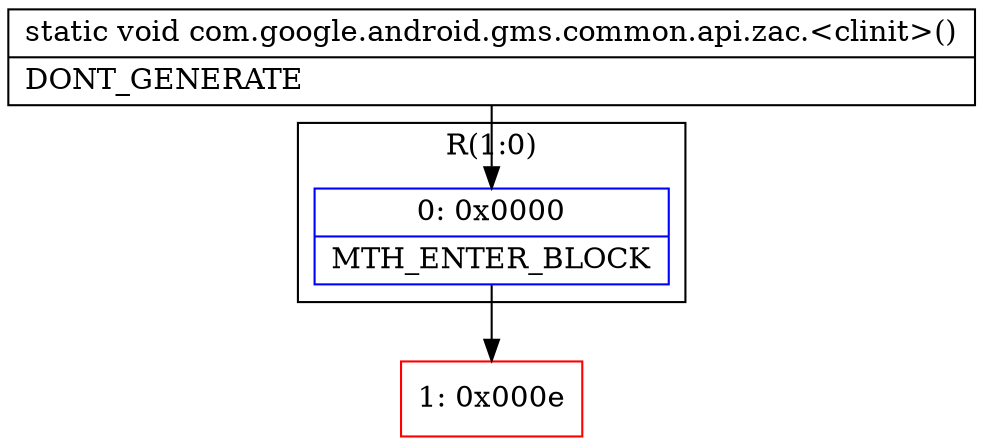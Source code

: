 digraph "CFG forcom.google.android.gms.common.api.zac.\<clinit\>()V" {
subgraph cluster_Region_537257078 {
label = "R(1:0)";
node [shape=record,color=blue];
Node_0 [shape=record,label="{0\:\ 0x0000|MTH_ENTER_BLOCK\l}"];
}
Node_1 [shape=record,color=red,label="{1\:\ 0x000e}"];
MethodNode[shape=record,label="{static void com.google.android.gms.common.api.zac.\<clinit\>()  | DONT_GENERATE\l}"];
MethodNode -> Node_0;
Node_0 -> Node_1;
}

